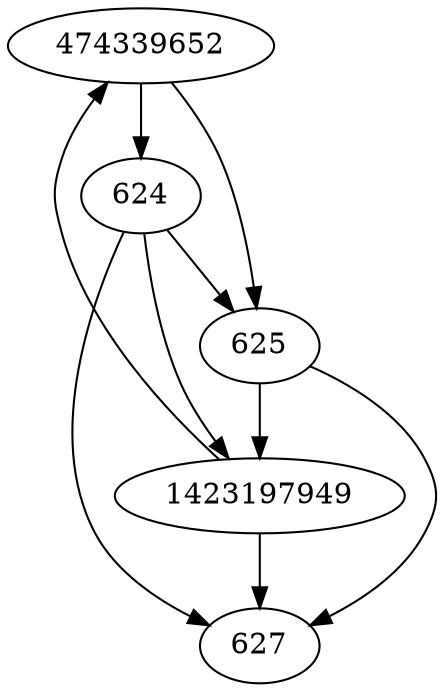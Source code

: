 strict digraph  {
474339652;
624;
625;
627;
1423197949;
474339652 -> 624;
474339652 -> 625;
624 -> 1423197949;
624 -> 625;
624 -> 627;
625 -> 1423197949;
625 -> 627;
1423197949 -> 627;
1423197949 -> 474339652;
}
